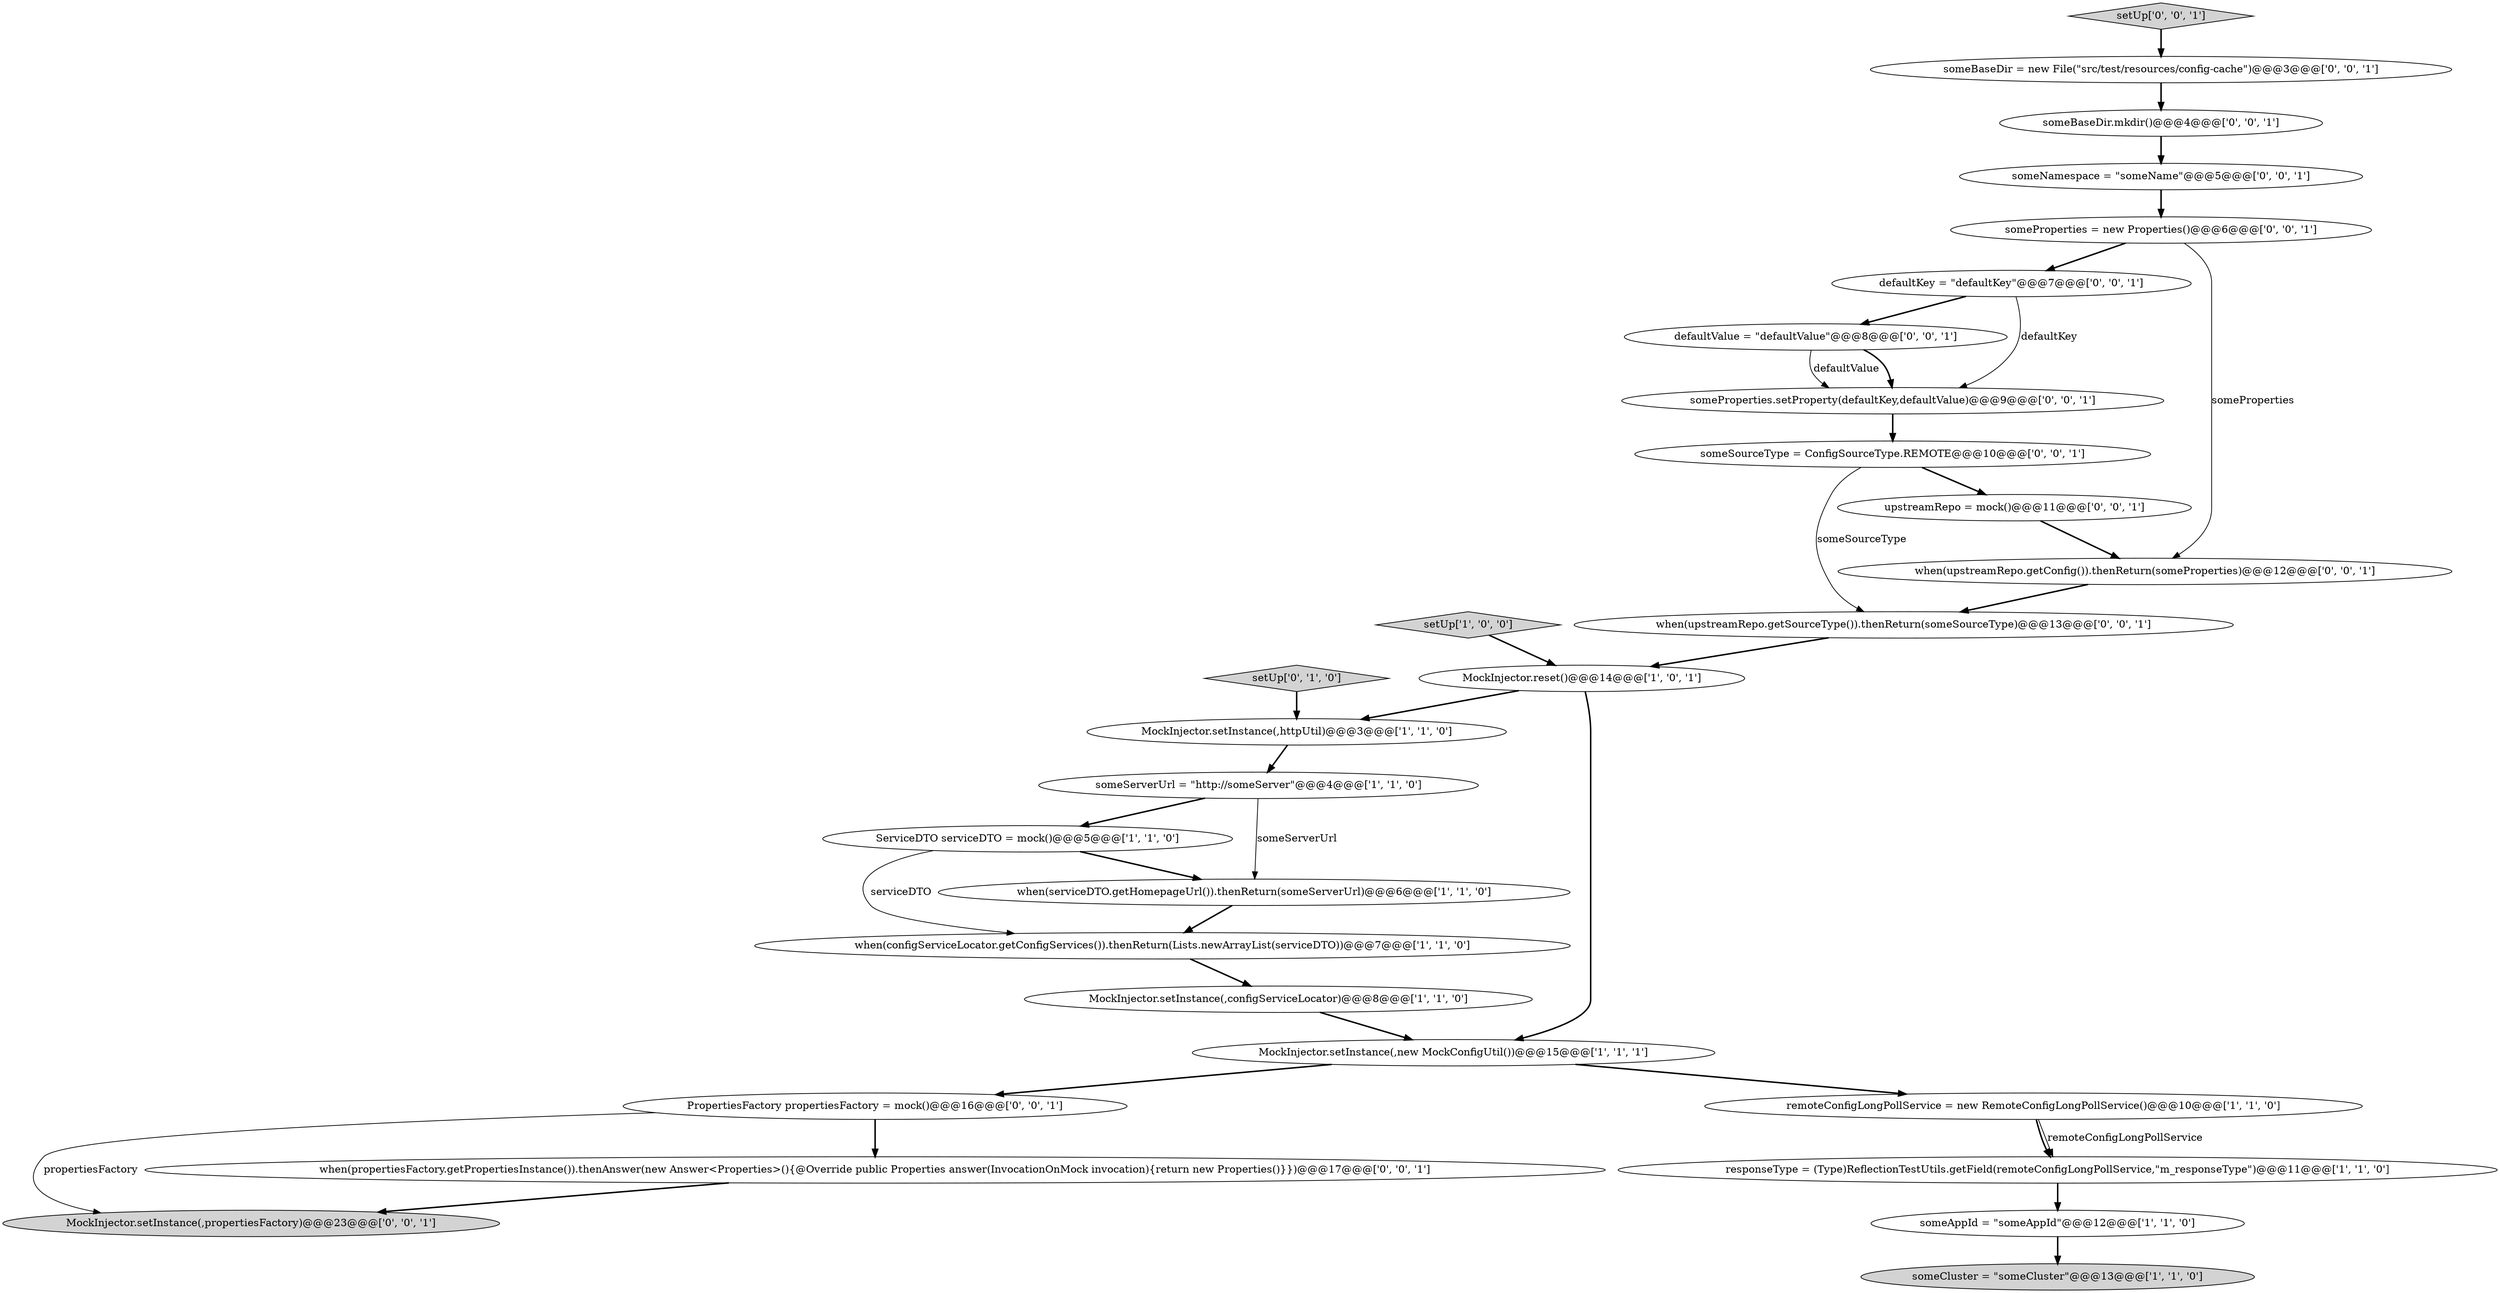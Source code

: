 digraph {
23 [style = filled, label = "someSourceType = ConfigSourceType.REMOTE@@@10@@@['0', '0', '1']", fillcolor = white, shape = ellipse image = "AAA0AAABBB3BBB"];
21 [style = filled, label = "upstreamRepo = mock()@@@11@@@['0', '0', '1']", fillcolor = white, shape = ellipse image = "AAA0AAABBB3BBB"];
27 [style = filled, label = "someNamespace = \"someName\"@@@5@@@['0', '0', '1']", fillcolor = white, shape = ellipse image = "AAA0AAABBB3BBB"];
26 [style = filled, label = "someProperties.setProperty(defaultKey,defaultValue)@@@9@@@['0', '0', '1']", fillcolor = white, shape = ellipse image = "AAA0AAABBB3BBB"];
25 [style = filled, label = "defaultKey = \"defaultKey\"@@@7@@@['0', '0', '1']", fillcolor = white, shape = ellipse image = "AAA0AAABBB3BBB"];
2 [style = filled, label = "someServerUrl = \"http://someServer\"@@@4@@@['1', '1', '0']", fillcolor = white, shape = ellipse image = "AAA0AAABBB1BBB"];
16 [style = filled, label = "someProperties = new Properties()@@@6@@@['0', '0', '1']", fillcolor = white, shape = ellipse image = "AAA0AAABBB3BBB"];
17 [style = filled, label = "when(upstreamRepo.getSourceType()).thenReturn(someSourceType)@@@13@@@['0', '0', '1']", fillcolor = white, shape = ellipse image = "AAA0AAABBB3BBB"];
11 [style = filled, label = "someCluster = \"someCluster\"@@@13@@@['1', '1', '0']", fillcolor = lightgray, shape = ellipse image = "AAA0AAABBB1BBB"];
7 [style = filled, label = "when(serviceDTO.getHomepageUrl()).thenReturn(someServerUrl)@@@6@@@['1', '1', '0']", fillcolor = white, shape = ellipse image = "AAA0AAABBB1BBB"];
4 [style = filled, label = "MockInjector.setInstance(,configServiceLocator)@@@8@@@['1', '1', '0']", fillcolor = white, shape = ellipse image = "AAA0AAABBB1BBB"];
1 [style = filled, label = "setUp['1', '0', '0']", fillcolor = lightgray, shape = diamond image = "AAA0AAABBB1BBB"];
13 [style = filled, label = "setUp['0', '1', '0']", fillcolor = lightgray, shape = diamond image = "AAA0AAABBB2BBB"];
20 [style = filled, label = "when(upstreamRepo.getConfig()).thenReturn(someProperties)@@@12@@@['0', '0', '1']", fillcolor = white, shape = ellipse image = "AAA0AAABBB3BBB"];
3 [style = filled, label = "when(configServiceLocator.getConfigServices()).thenReturn(Lists.newArrayList(serviceDTO))@@@7@@@['1', '1', '0']", fillcolor = white, shape = ellipse image = "AAA0AAABBB1BBB"];
19 [style = filled, label = "setUp['0', '0', '1']", fillcolor = lightgray, shape = diamond image = "AAA0AAABBB3BBB"];
5 [style = filled, label = "MockInjector.setInstance(,new MockConfigUtil())@@@15@@@['1', '1', '1']", fillcolor = white, shape = ellipse image = "AAA0AAABBB1BBB"];
24 [style = filled, label = "MockInjector.setInstance(,propertiesFactory)@@@23@@@['0', '0', '1']", fillcolor = lightgray, shape = ellipse image = "AAA0AAABBB3BBB"];
6 [style = filled, label = "ServiceDTO serviceDTO = mock()@@@5@@@['1', '1', '0']", fillcolor = white, shape = ellipse image = "AAA0AAABBB1BBB"];
15 [style = filled, label = "PropertiesFactory propertiesFactory = mock()@@@16@@@['0', '0', '1']", fillcolor = white, shape = ellipse image = "AAA0AAABBB3BBB"];
8 [style = filled, label = "responseType = (Type)ReflectionTestUtils.getField(remoteConfigLongPollService,\"m_responseType\")@@@11@@@['1', '1', '0']", fillcolor = white, shape = ellipse image = "AAA0AAABBB1BBB"];
22 [style = filled, label = "defaultValue = \"defaultValue\"@@@8@@@['0', '0', '1']", fillcolor = white, shape = ellipse image = "AAA0AAABBB3BBB"];
9 [style = filled, label = "remoteConfigLongPollService = new RemoteConfigLongPollService()@@@10@@@['1', '1', '0']", fillcolor = white, shape = ellipse image = "AAA0AAABBB1BBB"];
0 [style = filled, label = "MockInjector.setInstance(,httpUtil)@@@3@@@['1', '1', '0']", fillcolor = white, shape = ellipse image = "AAA0AAABBB1BBB"];
28 [style = filled, label = "someBaseDir.mkdir()@@@4@@@['0', '0', '1']", fillcolor = white, shape = ellipse image = "AAA0AAABBB3BBB"];
14 [style = filled, label = "someBaseDir = new File(\"src/test/resources/config-cache\")@@@3@@@['0', '0', '1']", fillcolor = white, shape = ellipse image = "AAA0AAABBB3BBB"];
18 [style = filled, label = "when(propertiesFactory.getPropertiesInstance()).thenAnswer(new Answer<Properties>(){@Override public Properties answer(InvocationOnMock invocation){return new Properties()}})@@@17@@@['0', '0', '1']", fillcolor = white, shape = ellipse image = "AAA0AAABBB3BBB"];
12 [style = filled, label = "MockInjector.reset()@@@14@@@['1', '0', '1']", fillcolor = white, shape = ellipse image = "AAA0AAABBB1BBB"];
10 [style = filled, label = "someAppId = \"someAppId\"@@@12@@@['1', '1', '0']", fillcolor = white, shape = ellipse image = "AAA0AAABBB1BBB"];
22->26 [style = bold, label=""];
8->10 [style = bold, label=""];
18->24 [style = bold, label=""];
20->17 [style = bold, label=""];
12->5 [style = bold, label=""];
5->9 [style = bold, label=""];
25->22 [style = bold, label=""];
2->6 [style = bold, label=""];
0->2 [style = bold, label=""];
16->20 [style = solid, label="someProperties"];
5->15 [style = bold, label=""];
22->26 [style = solid, label="defaultValue"];
15->24 [style = solid, label="propertiesFactory"];
14->28 [style = bold, label=""];
16->25 [style = bold, label=""];
27->16 [style = bold, label=""];
9->8 [style = bold, label=""];
12->0 [style = bold, label=""];
3->4 [style = bold, label=""];
15->18 [style = bold, label=""];
2->7 [style = solid, label="someServerUrl"];
7->3 [style = bold, label=""];
17->12 [style = bold, label=""];
21->20 [style = bold, label=""];
19->14 [style = bold, label=""];
9->8 [style = solid, label="remoteConfigLongPollService"];
23->21 [style = bold, label=""];
23->17 [style = solid, label="someSourceType"];
26->23 [style = bold, label=""];
1->12 [style = bold, label=""];
28->27 [style = bold, label=""];
6->7 [style = bold, label=""];
25->26 [style = solid, label="defaultKey"];
4->5 [style = bold, label=""];
6->3 [style = solid, label="serviceDTO"];
13->0 [style = bold, label=""];
10->11 [style = bold, label=""];
}
